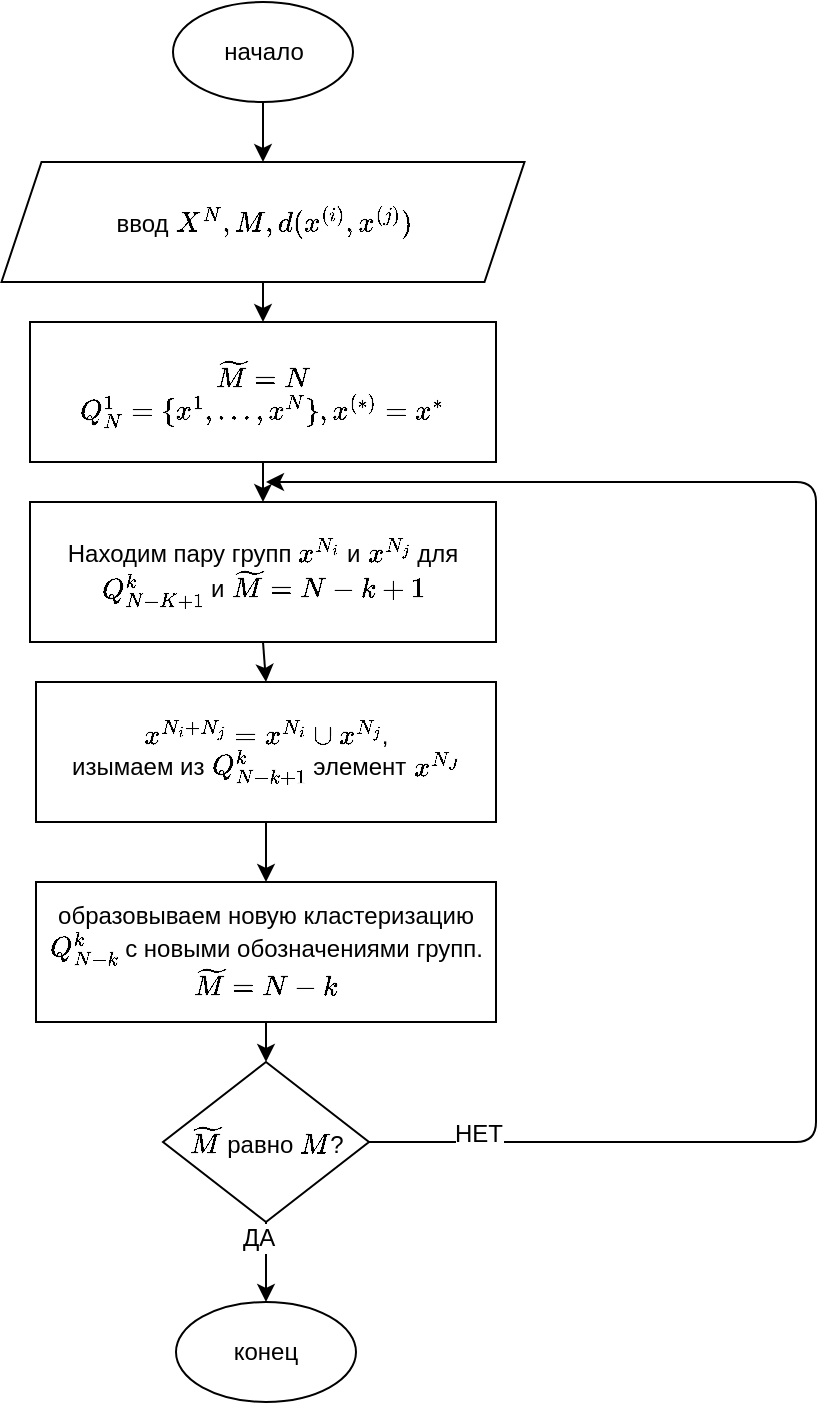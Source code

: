 <mxfile>
    <diagram id="1nuQO09vybNOhaYmFkF1" name="Page-1">
        <mxGraphModel dx="1093" dy="916" grid="1" gridSize="10" guides="1" tooltips="1" connect="1" arrows="1" fold="1" page="1" pageScale="1" pageWidth="827" pageHeight="1169" background="#ffffff" math="1" shadow="0">
            <root>
                <mxCell id="0"/>
                <mxCell id="1" parent="0"/>
                <mxCell id="6" style="edgeStyle=none;html=1;exitX=0.5;exitY=1;exitDx=0;exitDy=0;entryX=0.5;entryY=0;entryDx=0;entryDy=0;fontFamily=Helvetica;fontSize=12;fontColor=default;" edge="1" parent="1" source="zMBQPZwOg3jAW1KsyyCJ-1" target="zMBQPZwOg3jAW1KsyyCJ-2">
                    <mxGeometry relative="1" as="geometry"/>
                </mxCell>
                <mxCell id="zMBQPZwOg3jAW1KsyyCJ-1" value="начало" style="ellipse;whiteSpace=wrap;html=1;" parent="1" vertex="1">
                    <mxGeometry x="328.5" y="220" width="90" height="50" as="geometry"/>
                </mxCell>
                <mxCell id="7" style="edgeStyle=none;html=1;exitX=0.5;exitY=1;exitDx=0;exitDy=0;entryX=0.5;entryY=0;entryDx=0;entryDy=0;fontFamily=Helvetica;fontSize=12;fontColor=default;" edge="1" parent="1" source="zMBQPZwOg3jAW1KsyyCJ-2" target="zMBQPZwOg3jAW1KsyyCJ-9">
                    <mxGeometry relative="1" as="geometry"/>
                </mxCell>
                <mxCell id="zMBQPZwOg3jAW1KsyyCJ-2" value="ввод \(X^N, M, d(x^{(i)},x^{(j)})&lt;br&gt;\)" style="shape=parallelogram;perimeter=parallelogramPerimeter;whiteSpace=wrap;html=1;fixedSize=1;strokeColor=default;fillColor=default;allowArrows=1;connectable=1;" parent="1" vertex="1">
                    <mxGeometry x="242.75" y="300" width="261.5" height="60" as="geometry"/>
                </mxCell>
                <mxCell id="8" style="edgeStyle=none;html=1;exitX=0.5;exitY=1;exitDx=0;exitDy=0;entryX=0.5;entryY=0;entryDx=0;entryDy=0;fontFamily=Helvetica;fontSize=12;fontColor=default;" edge="1" parent="1" source="zMBQPZwOg3jAW1KsyyCJ-9" target="zMBQPZwOg3jAW1KsyyCJ-10">
                    <mxGeometry relative="1" as="geometry"/>
                </mxCell>
                <mxCell id="zMBQPZwOg3jAW1KsyyCJ-9" value="\(\widetilde M=N\)&lt;br&gt;\(Q_N^1=\{x^1,...,x^N\}, x^{(*)}=x^*\)" style="rounded=0;whiteSpace=wrap;html=1;strokeColor=default;fillColor=default;" parent="1" vertex="1">
                    <mxGeometry x="257" y="380" width="233" height="70" as="geometry"/>
                </mxCell>
                <mxCell id="9" style="edgeStyle=none;html=1;exitX=0.5;exitY=1;exitDx=0;exitDy=0;entryX=0.5;entryY=0;entryDx=0;entryDy=0;fontFamily=Helvetica;fontSize=12;fontColor=default;" edge="1" parent="1" source="zMBQPZwOg3jAW1KsyyCJ-10" target="zMBQPZwOg3jAW1KsyyCJ-11">
                    <mxGeometry relative="1" as="geometry"/>
                </mxCell>
                <mxCell id="zMBQPZwOg3jAW1KsyyCJ-10" value="Находим пару групп \(x^{N_i}\) и \(x^{N_j}\) для \(Q_{N-K+1}^k\) и \(\widetilde{M}=N-k+1\)" style="rounded=0;whiteSpace=wrap;html=1;strokeColor=default;fillColor=default;" parent="1" vertex="1">
                    <mxGeometry x="257" y="470" width="233" height="70" as="geometry"/>
                </mxCell>
                <mxCell id="5" style="edgeStyle=none;html=1;exitX=0.5;exitY=1;exitDx=0;exitDy=0;entryX=0.5;entryY=0;entryDx=0;entryDy=0;fontFamily=Helvetica;fontSize=12;fontColor=default;" edge="1" parent="1" source="zMBQPZwOg3jAW1KsyyCJ-11" target="3">
                    <mxGeometry relative="1" as="geometry"/>
                </mxCell>
                <mxCell id="zMBQPZwOg3jAW1KsyyCJ-11" value="\(x^{N_i+N_j} = x^{N_i}\cup x^{N_j}\), &lt;br&gt;изымаем из \(Q_{N-k+1}^k\) элемент \(x^{N_J}\)" style="whiteSpace=wrap;html=1;fixedSize=1;strokeColor=default;fillColor=default;" parent="1" vertex="1">
                    <mxGeometry x="260" y="560" width="230" height="70" as="geometry"/>
                </mxCell>
                <mxCell id="zMBQPZwOg3jAW1KsyyCJ-12" value="конец" style="ellipse;whiteSpace=wrap;html=1;" parent="1" vertex="1">
                    <mxGeometry x="330" y="870" width="90" height="50" as="geometry"/>
                </mxCell>
                <mxCell id="15" style="edgeStyle=orthogonalEdgeStyle;html=1;exitX=0.5;exitY=1;exitDx=0;exitDy=0;entryX=0.5;entryY=0;entryDx=0;entryDy=0;fontFamily=Helvetica;fontSize=12;fontColor=default;" edge="1" parent="1" source="3" target="10">
                    <mxGeometry relative="1" as="geometry"/>
                </mxCell>
                <mxCell id="3" value="образовываем новую кластеризацию &lt;br&gt;\(Q_{N-k}^k\)&amp;nbsp;с новыми обозначениями групп.&lt;br&gt;\(\widetilde M = N-k\)" style="rounded=0;whiteSpace=wrap;html=1;fontFamily=Helvetica;fontSize=12;fontColor=default;strokeColor=default;fillColor=default;" vertex="1" parent="1">
                    <mxGeometry x="260" y="660" width="230" height="70" as="geometry"/>
                </mxCell>
                <mxCell id="11" style="edgeStyle=orthogonalEdgeStyle;html=1;exitX=1;exitY=0.5;exitDx=0;exitDy=0;fontFamily=Helvetica;fontSize=12;fontColor=default;" edge="1" parent="1" source="10">
                    <mxGeometry relative="1" as="geometry">
                        <mxPoint x="375" y="460" as="targetPoint"/>
                        <Array as="points">
                            <mxPoint x="650" y="790"/>
                            <mxPoint x="650" y="460"/>
                        </Array>
                    </mxGeometry>
                </mxCell>
                <mxCell id="13" value="НЕТ" style="edgeLabel;html=1;align=center;verticalAlign=middle;resizable=0;points=[];fontSize=12;fontFamily=Helvetica;fontColor=default;" vertex="1" connectable="0" parent="11">
                    <mxGeometry x="-0.868" y="4" relative="1" as="geometry">
                        <mxPoint as="offset"/>
                    </mxGeometry>
                </mxCell>
                <mxCell id="12" style="edgeStyle=orthogonalEdgeStyle;html=1;exitX=0.5;exitY=1;exitDx=0;exitDy=0;entryX=0.5;entryY=0;entryDx=0;entryDy=0;fontFamily=Helvetica;fontSize=12;fontColor=default;" edge="1" parent="1" source="10" target="zMBQPZwOg3jAW1KsyyCJ-12">
                    <mxGeometry relative="1" as="geometry"/>
                </mxCell>
                <mxCell id="10" value="\(\widetilde M\) равно \(M\)?" style="rhombus;whiteSpace=wrap;html=1;fontFamily=Helvetica;fontSize=12;fontColor=default;strokeColor=default;fillColor=default;" vertex="1" parent="1">
                    <mxGeometry x="323.5" y="750" width="103" height="80" as="geometry"/>
                </mxCell>
                <mxCell id="14" value="ДА" style="edgeLabel;html=1;align=center;verticalAlign=middle;resizable=0;points=[];fontSize=12;fontFamily=Helvetica;fontColor=default;" vertex="1" connectable="0" parent="1">
                    <mxGeometry x="374.996" y="839.997" as="geometry">
                        <mxPoint x="-4" y="-2" as="offset"/>
                    </mxGeometry>
                </mxCell>
            </root>
        </mxGraphModel>
    </diagram>
</mxfile>